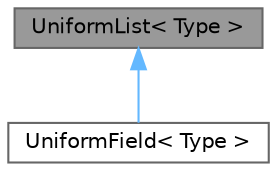 digraph "UniformList&lt; Type &gt;"
{
 // LATEX_PDF_SIZE
  bgcolor="transparent";
  edge [fontname=Helvetica,fontsize=10,labelfontname=Helvetica,labelfontsize=10];
  node [fontname=Helvetica,fontsize=10,shape=box,height=0.2,width=0.4];
  Node1 [id="Node000001",label="UniformList\< Type \>",height=0.2,width=0.4,color="gray40", fillcolor="grey60", style="filled", fontcolor="black",tooltip="A single value that is represented as a list with an operator[] to access the value...."];
  Node1 -> Node2 [id="edge1_Node000001_Node000002",dir="back",color="steelblue1",style="solid",tooltip=" "];
  Node2 [id="Node000002",label="UniformField\< Type \>",height=0.2,width=0.4,color="gray40", fillcolor="white", style="filled",URL="$classFoam_1_1UniformField.html",tooltip="A class representing the concept of a uniform field which stores only the single value and providing ..."];
}
